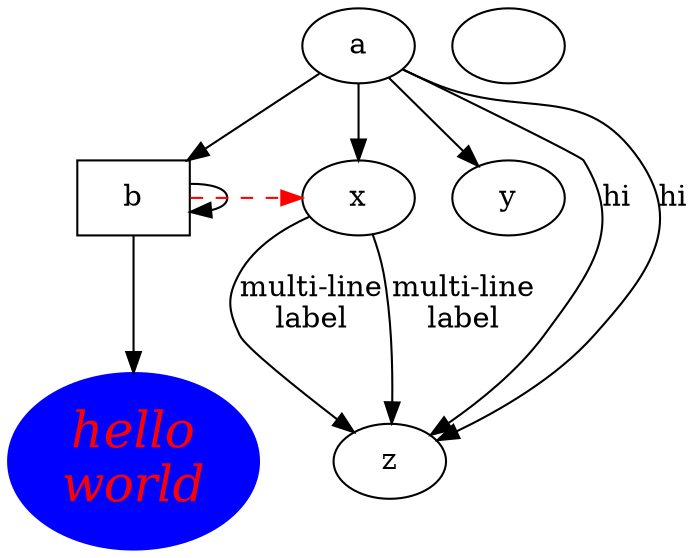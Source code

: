 digraph test3 {
       a -> b -> b -> c;
       a -> {x y};
       b [shape=box];
       c [label="hello\nworld",color=blue,fontsize=24,
            fontname="Palatino-Italic",fontcolor=red,style=filled];
       a -> z [label="hi", weight=0]⁩;
       x -> z [label="multi-line\nlabel"];
       edge [style=dashed,style=filled];
       a -> z [label="hi", weight=0]⁩;
       x -> z [label="multi-line\nlabel"];
       edge [style=dashed,color=red];
       b -> x;
       {rank=same; b x}
}

